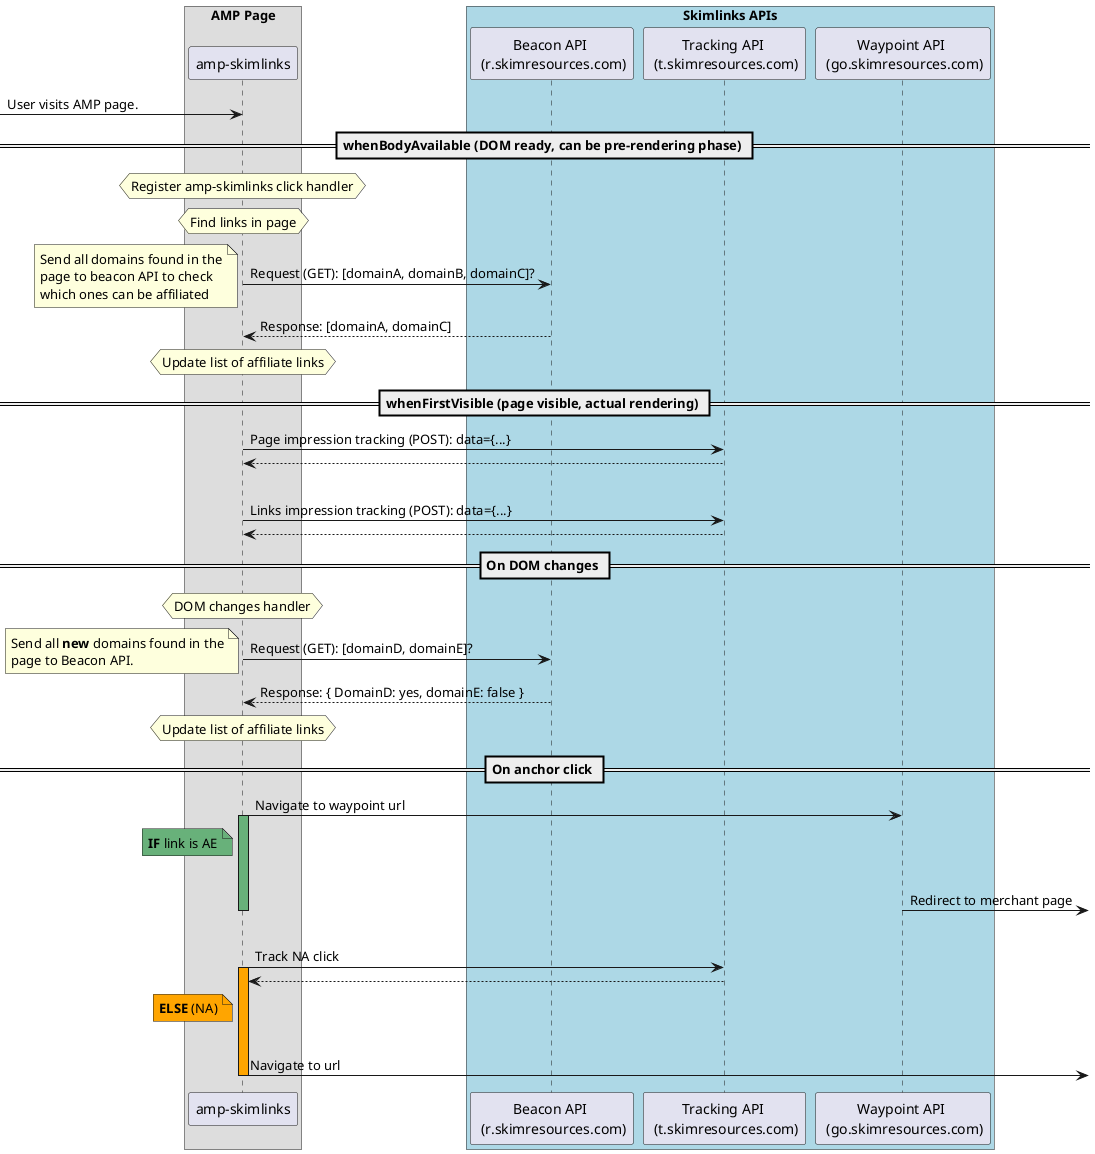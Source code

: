 @startuml
box "AMP Page"
    participant AMPskimlinks as "amp-skimlinks"
end box

[-> AMPskimlinks: User visits AMP page.

==  whenBodyAvailable (DOM ready, can be pre-rendering phase) ==
hnote over AMPskimlinks: Register amp-skimlinks click handler
hnote over AMPskimlinks: Find links in page
AMPskimlinks -> BeaconAPI as "Beacon API \n (r.skimresources.com)": Request (GET): [domainA, domainB, domainC]?
note left
    Send all domains found in the
    page to beacon API to check
    which ones can be affiliated
end note
BeaconAPI --> AMPskimlinks: Response: [domainA, domainC]
hnote over AMPskimlinks: Update list of affiliate links
==  whenFirstVisible (page visible, actual rendering) ==
AMPskimlinks -> TrackingAPI as "Tracking API \n (t.skimresources.com)": Page impression tracking (POST): data={...}
TrackingAPI --> AMPskimlinks:
|||
AMPskimlinks -> TrackingAPI: Links impression tracking (POST): data={...}
TrackingAPI --> AMPskimlinks:

== On DOM changes ==
hnote over AMPskimlinks: DOM changes handler
AMPskimlinks -> BeaconAPI: Request (GET): [domainD, domainE]?
note left
    Send all **new** domains found in the
    page to Beacon API.
end note
BeaconAPI --> AMPskimlinks: Response: { DomainD: yes, domainE: false }
hnote over AMPskimlinks: Update list of affiliate links

== On anchor click ==
'IF
AMPskimlinks -> Waypoint as "Waypoint API \n (go.skimresources.com)": Navigate to waypoint url
note left AMPskimlinks #68b17a: **IF** link is AE
activate AMPskimlinks #68b17a
|||
Waypoint ->] : Redirect to merchant page
deactivate AMPskimlinks

|||

' ELSE
AMPskimlinks -> TrackingAPI: Track NA click
activate AMPskimlinks #orange
TrackingAPI --> AMPskimlinks
note left AMPskimlinks #orange: **ELSE** (NA)
|||
AMPskimlinks ->] : Navigate to url
deactivate AMPskimlinks

box "Skimlinks APIs" #LightBlue
	participant BeaconAPI
    participant TrackingAPI
    participant Waypoint
end box

@enduml